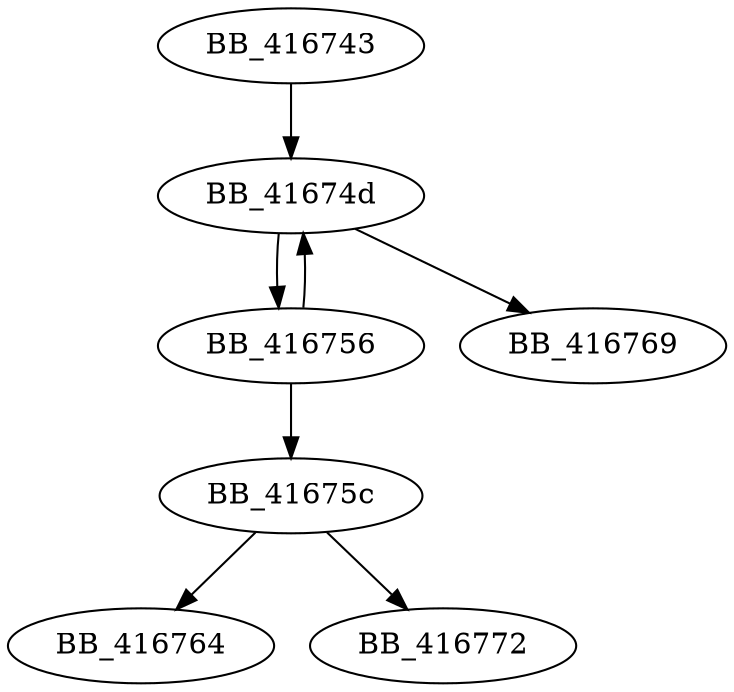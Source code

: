 DiGraph __get_errno_from_oserr{
BB_416743->BB_41674d
BB_41674d->BB_416756
BB_41674d->BB_416769
BB_416756->BB_41674d
BB_416756->BB_41675c
BB_41675c->BB_416764
BB_41675c->BB_416772
}
